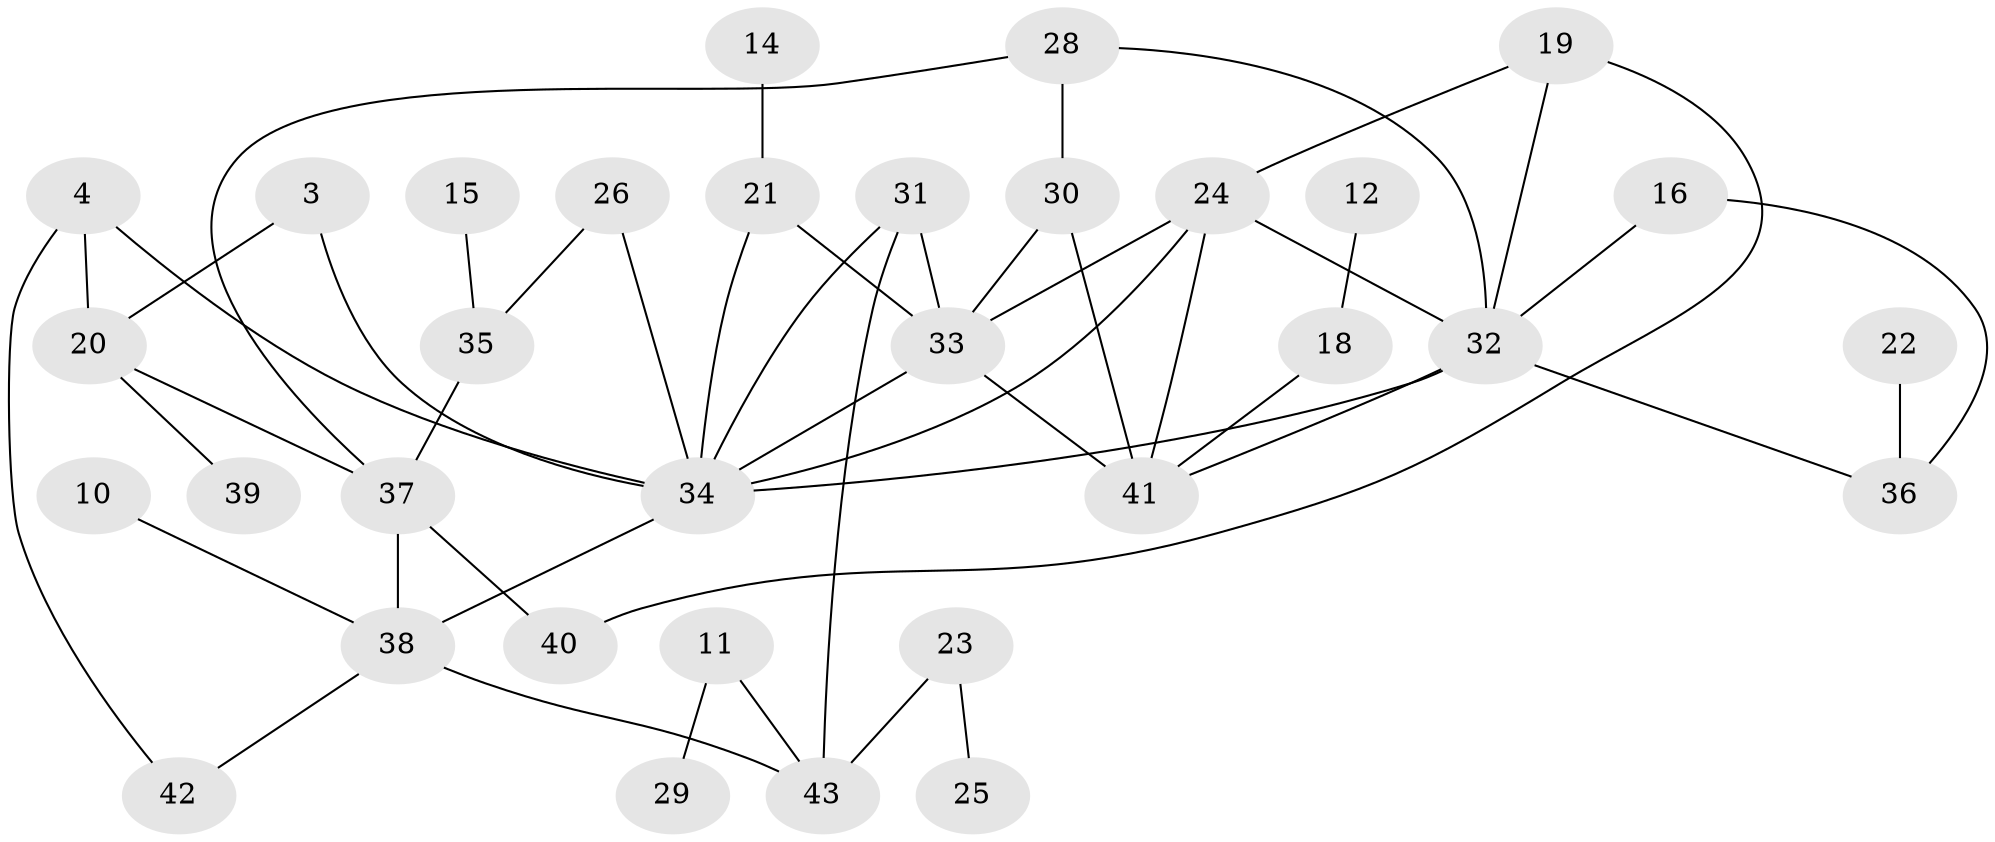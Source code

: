// original degree distribution, {0: 0.10588235294117647, 4: 0.11764705882352941, 2: 0.2823529411764706, 1: 0.25882352941176473, 6: 0.023529411764705882, 3: 0.11764705882352941, 5: 0.09411764705882353}
// Generated by graph-tools (version 1.1) at 2025/00/03/09/25 03:00:47]
// undirected, 33 vertices, 49 edges
graph export_dot {
graph [start="1"]
  node [color=gray90,style=filled];
  3;
  4;
  10;
  11;
  12;
  14;
  15;
  16;
  18;
  19;
  20;
  21;
  22;
  23;
  24;
  25;
  26;
  28;
  29;
  30;
  31;
  32;
  33;
  34;
  35;
  36;
  37;
  38;
  39;
  40;
  41;
  42;
  43;
  3 -- 20 [weight=1.0];
  3 -- 34 [weight=1.0];
  4 -- 20 [weight=1.0];
  4 -- 34 [weight=1.0];
  4 -- 42 [weight=1.0];
  10 -- 38 [weight=1.0];
  11 -- 29 [weight=1.0];
  11 -- 43 [weight=1.0];
  12 -- 18 [weight=1.0];
  14 -- 21 [weight=1.0];
  15 -- 35 [weight=1.0];
  16 -- 32 [weight=1.0];
  16 -- 36 [weight=1.0];
  18 -- 41 [weight=1.0];
  19 -- 24 [weight=1.0];
  19 -- 32 [weight=1.0];
  19 -- 40 [weight=1.0];
  20 -- 37 [weight=1.0];
  20 -- 39 [weight=1.0];
  21 -- 33 [weight=2.0];
  21 -- 34 [weight=1.0];
  22 -- 36 [weight=1.0];
  23 -- 25 [weight=1.0];
  23 -- 43 [weight=1.0];
  24 -- 32 [weight=1.0];
  24 -- 33 [weight=1.0];
  24 -- 34 [weight=1.0];
  24 -- 41 [weight=1.0];
  26 -- 34 [weight=1.0];
  26 -- 35 [weight=1.0];
  28 -- 30 [weight=1.0];
  28 -- 32 [weight=1.0];
  28 -- 37 [weight=1.0];
  30 -- 33 [weight=1.0];
  30 -- 41 [weight=2.0];
  31 -- 33 [weight=1.0];
  31 -- 34 [weight=1.0];
  31 -- 43 [weight=1.0];
  32 -- 34 [weight=2.0];
  32 -- 36 [weight=1.0];
  32 -- 41 [weight=1.0];
  33 -- 34 [weight=1.0];
  33 -- 41 [weight=1.0];
  34 -- 38 [weight=1.0];
  35 -- 37 [weight=1.0];
  37 -- 38 [weight=1.0];
  37 -- 40 [weight=1.0];
  38 -- 42 [weight=1.0];
  38 -- 43 [weight=1.0];
}
